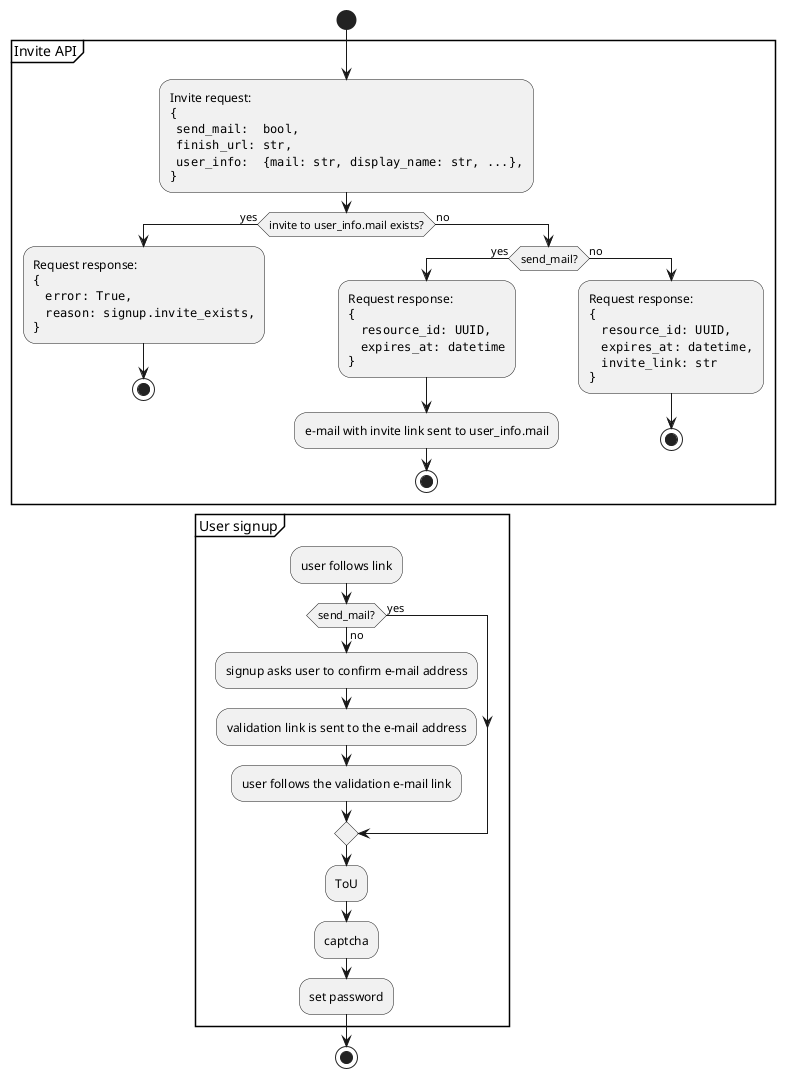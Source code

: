 @startuml
start

partition "Invite API" {
    :Invite request:
    ""{""
      ""send_mail:  bool,""
      ""finish_url: str,""
      ""user_info:  {mail: str, display_name: str, ...},""
    ""}"";

    if (invite to user_info.mail exists?) then (yes)
        :Request response:
        ""{""
            ""error: True,""
            ""reason: signup.invite_exists,""
        ""}"";
        stop
    else (no)
        if (send_mail?) then (yes)
            :Request response:
            ""{""
                ""resource_id: UUID,""
                ""expires_at: datetime""
            ""}"";
            :e-mail with invite link sent to user_info.mail;
            stop
        else (no)
            :Request response:
            ""{""
                ""resource_id: UUID,""
                ""expires_at: datetime,""
                ""invite_link: str""
            ""}"";
            stop
        endif
    endif
}

partition "User signup" {
    :user follows link;
    if (send_mail?) then (yes)
    else (no)
        :signup asks user to confirm e-mail address;
        :validation link is sent to the e-mail address;
        :user follows the validation e-mail link;
    endif
    :ToU;
    :captcha;
    :set password;
}

stop
@enduml
